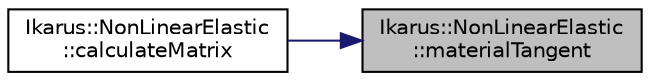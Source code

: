 digraph "Ikarus::NonLinearElastic::materialTangent"
{
 // LATEX_PDF_SIZE
  edge [fontname="Helvetica",fontsize="10",labelfontname="Helvetica",labelfontsize="10"];
  node [fontname="Helvetica",fontsize="10",shape=record];
  rankdir="RL";
  Node1 [label="Ikarus::NonLinearElastic\l::materialTangent",height=0.2,width=0.4,color="black", fillcolor="grey75", style="filled", fontcolor="black",tooltip="Get the material tangent for the given strain."];
  Node1 -> Node2 [dir="back",color="midnightblue",fontsize="10",style="solid"];
  Node2 [label="Ikarus::NonLinearElastic\l::calculateMatrix",height=0.2,width=0.4,color="black", fillcolor="white", style="filled",URL="$a01332.html#a4cdd78cc86c784202967911c9953e667",tooltip="Calculate the matrix associated with the given FERequirementType."];
}
